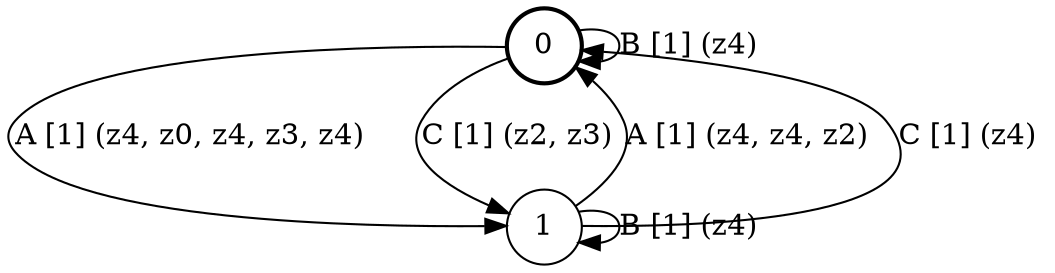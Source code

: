 # generated file, don't try to modify
# command: dot -Tpng <filename> > tree.png
digraph Automaton {
    node [shape = circle];
    0 [style = "bold"];
    0 -> 1 [label = "A [1] (z4, z0, z4, z3, z4) "];
    0 -> 0 [label = "B [1] (z4) "];
    0 -> 1 [label = "C [1] (z2, z3) "];
    1 -> 0 [label = "A [1] (z4, z4, z2) "];
    1 -> 1 [label = "B [1] (z4) "];
    1 -> 0 [label = "C [1] (z4) "];
}
